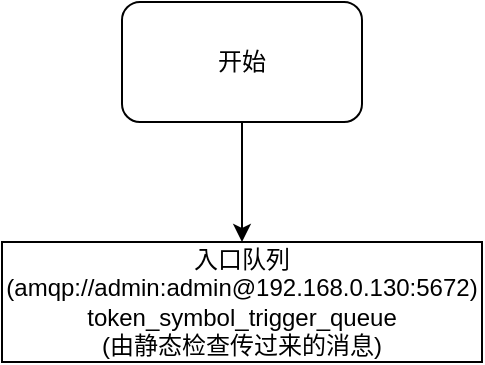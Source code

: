 <mxfile version="28.2.1">
  <diagram name="第 1 页" id="LAXlrl811Ih8swgQ4vXM">
    <mxGraphModel dx="1042" dy="535" grid="1" gridSize="10" guides="1" tooltips="1" connect="1" arrows="1" fold="1" page="1" pageScale="1" pageWidth="827" pageHeight="1169" math="0" shadow="0">
      <root>
        <mxCell id="0" />
        <mxCell id="1" parent="0" />
        <mxCell id="7nsPLkVv_Np0HIZuRffJ-1" style="edgeStyle=orthogonalEdgeStyle;rounded=0;orthogonalLoop=1;jettySize=auto;html=1;" edge="1" parent="1" source="7nsPLkVv_Np0HIZuRffJ-2" target="7nsPLkVv_Np0HIZuRffJ-3">
          <mxGeometry relative="1" as="geometry" />
        </mxCell>
        <mxCell id="7nsPLkVv_Np0HIZuRffJ-2" value="开始" style="rounded=1;whiteSpace=wrap;html=1;" vertex="1" parent="1">
          <mxGeometry x="360" y="30" width="120" height="60" as="geometry" />
        </mxCell>
        <mxCell id="7nsPLkVv_Np0HIZuRffJ-3" value="入口队列(amqp://admin:admin@192.168.0.130:5672)&lt;br&gt;token_symbol_trigger_queue&lt;br&gt;(由静态检查传过来的消息)" style="rounded=0;whiteSpace=wrap;html=1;" vertex="1" parent="1">
          <mxGeometry x="300" y="150" width="240" height="60" as="geometry" />
        </mxCell>
      </root>
    </mxGraphModel>
  </diagram>
</mxfile>
